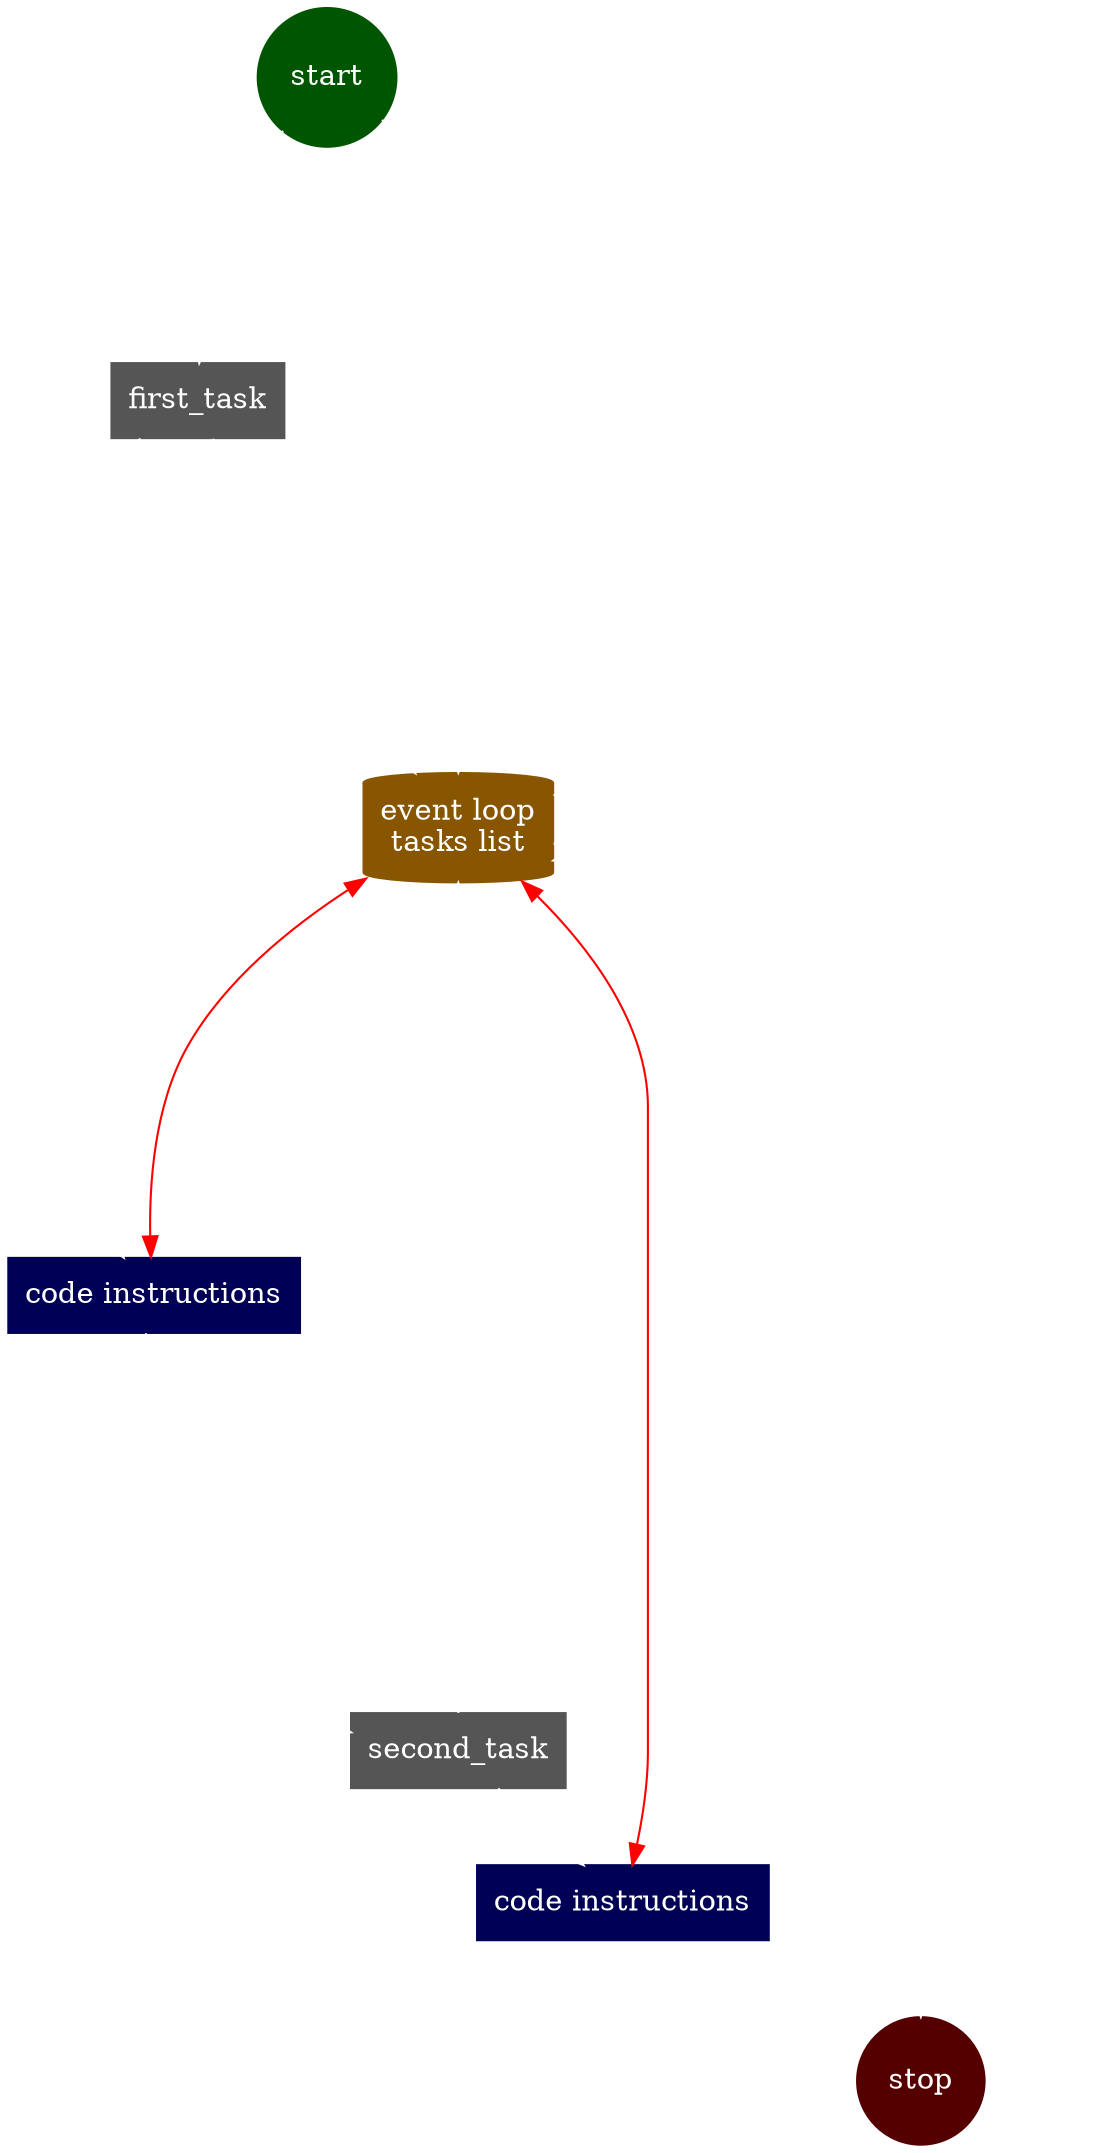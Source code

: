 
digraph G {

  bgcolor="transparent"

  edge [color="white" fontcolor="white"]
  node [fontcolor="white"]

  start[
    shape="circle"
		style=filled;
    color="#005500"
    label="start"
  ]

  queue[
    shape="cylinder"
		style=filled;
    color="#885500"
    label="event loop\ntasks list\n"
  ]

  first_task[
    shape="box"
    style=filled;
    color="#555555"
    label="first_task"
  ]

  first_task_code[
    shape="box"
    style=filled;
    color="#000055"
    label="code instructions"
  ]

  second_task[
    shape="box"
    style=filled;
    color="#555555"
    label="second_task"
  ]

  second_task_code[
    shape="box"
    style=filled;
    color="#000055"
    label="code instructions"
  ]

  stop[
    shape="circle"
		style=filled;
    color="#550000"
    label="stop"
  ]

  edge[minlen=1.0]

  first_task -> first_task_code [style="dashed"]
  second_task -> second_task_code [style="dashed"]

  edge[minlen=2.0]

  start -> first_task [label="#1\ladd first_task\l"]
  first_task -> queue [label="#2\ladded to\lthe list\l"]

  start -> queue [label="#3\lstart the loop\l"]

  queue -> queue [label="#4\lcheck the next task\lto run remove it\lfrom the list\l\l#8\lcheck the next task\lto run remove it\lfrom the list\l"]

  queue -> first_task_code [label="#5\lrun the\lfirst_task\lcode instruction\l" dir="both" color="red"]

  first_task_code -> second_task [label="#6\ladd second_task\l"]

  second_task -> queue [label="#7\ladded to\lthe list\l"]

  queue -> second_task_code [label="#8\lrun the\lsecond_task\lcode instruction\l" dir="both" color="red"]

  queue -> stop [label="#9\lno more\ltasks to run" minlen=6.0]

}
